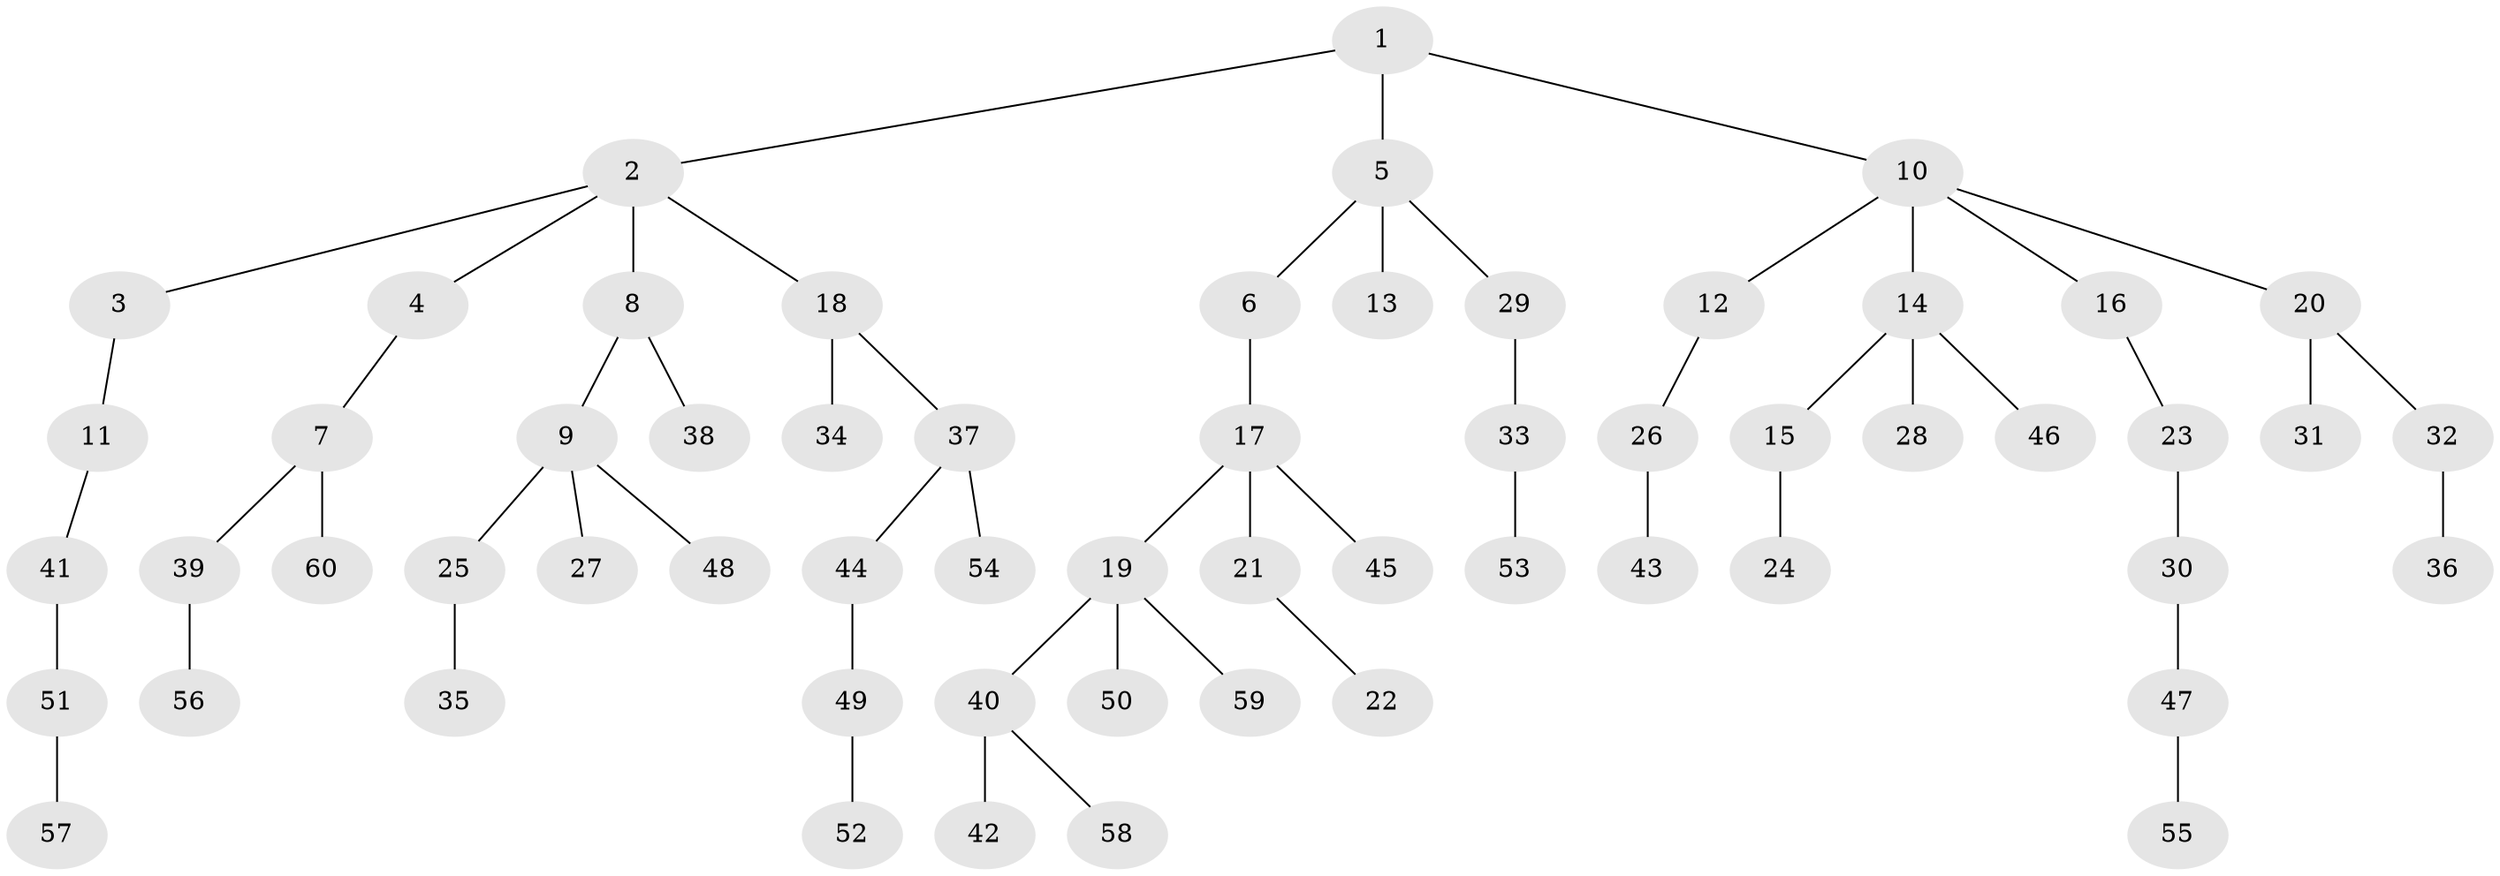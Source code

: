 // coarse degree distribution, {3: 0.09523809523809523, 5: 0.047619047619047616, 4: 0.07142857142857142, 2: 0.23809523809523808, 6: 0.023809523809523808, 1: 0.5238095238095238}
// Generated by graph-tools (version 1.1) at 2025/24/03/03/25 07:24:05]
// undirected, 60 vertices, 59 edges
graph export_dot {
graph [start="1"]
  node [color=gray90,style=filled];
  1;
  2;
  3;
  4;
  5;
  6;
  7;
  8;
  9;
  10;
  11;
  12;
  13;
  14;
  15;
  16;
  17;
  18;
  19;
  20;
  21;
  22;
  23;
  24;
  25;
  26;
  27;
  28;
  29;
  30;
  31;
  32;
  33;
  34;
  35;
  36;
  37;
  38;
  39;
  40;
  41;
  42;
  43;
  44;
  45;
  46;
  47;
  48;
  49;
  50;
  51;
  52;
  53;
  54;
  55;
  56;
  57;
  58;
  59;
  60;
  1 -- 2;
  1 -- 5;
  1 -- 10;
  2 -- 3;
  2 -- 4;
  2 -- 8;
  2 -- 18;
  3 -- 11;
  4 -- 7;
  5 -- 6;
  5 -- 13;
  5 -- 29;
  6 -- 17;
  7 -- 39;
  7 -- 60;
  8 -- 9;
  8 -- 38;
  9 -- 25;
  9 -- 27;
  9 -- 48;
  10 -- 12;
  10 -- 14;
  10 -- 16;
  10 -- 20;
  11 -- 41;
  12 -- 26;
  14 -- 15;
  14 -- 28;
  14 -- 46;
  15 -- 24;
  16 -- 23;
  17 -- 19;
  17 -- 21;
  17 -- 45;
  18 -- 34;
  18 -- 37;
  19 -- 40;
  19 -- 50;
  19 -- 59;
  20 -- 31;
  20 -- 32;
  21 -- 22;
  23 -- 30;
  25 -- 35;
  26 -- 43;
  29 -- 33;
  30 -- 47;
  32 -- 36;
  33 -- 53;
  37 -- 44;
  37 -- 54;
  39 -- 56;
  40 -- 42;
  40 -- 58;
  41 -- 51;
  44 -- 49;
  47 -- 55;
  49 -- 52;
  51 -- 57;
}
